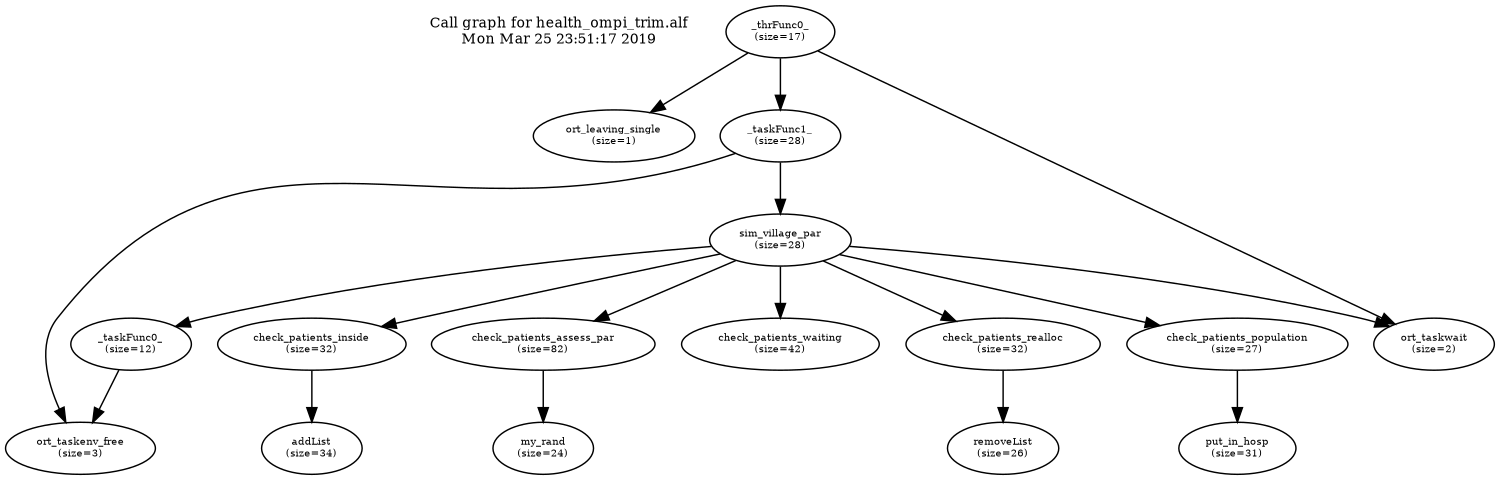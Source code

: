 digraph "" {
  size="10,8";
  rankdir=TB;
  center=1;
  rotate=0;
   {
   node [shape=plaintext,fontsize=10];
   "Call graph for health_ompi_trim.alf\nMon Mar 25 23:51:17 2019"
   }
   0 [label="_thrFunc0_\n(size=17)",fontsize=7]
   1 [label="ort_leaving_single\n(size=1)",fontsize=7]
   2 [label="_taskFunc1_\n(size=28)",fontsize=7]
   3 [label="sim_village_par\n(size=28)",fontsize=7]
   4 [label="_taskFunc0_\n(size=12)",fontsize=7]
   5 [label="ort_taskenv_free\n(size=3)",fontsize=7]
   6 [label="check_patients_inside\n(size=32)",fontsize=7]
   7 [label="removeList\n(size=26)",fontsize=7]
   8 [label="addList\n(size=34)",fontsize=7]
   9 [label="check_patients_assess_par\n(size=82)",fontsize=7]
   10 [label="my_rand\n(size=24)",fontsize=7]
   11 [label="check_patients_waiting\n(size=42)",fontsize=7]
   12 [label="ort_taskwait\n(size=2)",fontsize=7]
   13 [label="check_patients_realloc\n(size=32)",fontsize=7]
   14 [label="put_in_hosp\n(size=31)",fontsize=7]
   15 [label="check_patients_population\n(size=27)",fontsize=7]
   0->1
   0->2
   0->12
   2->3
   2->5
   3->4
   3->6
   3->9
   3->11
   3->12
   3->13
   3->15
   4->5
   6->8
   9->10
   13->7
   15->14
}
